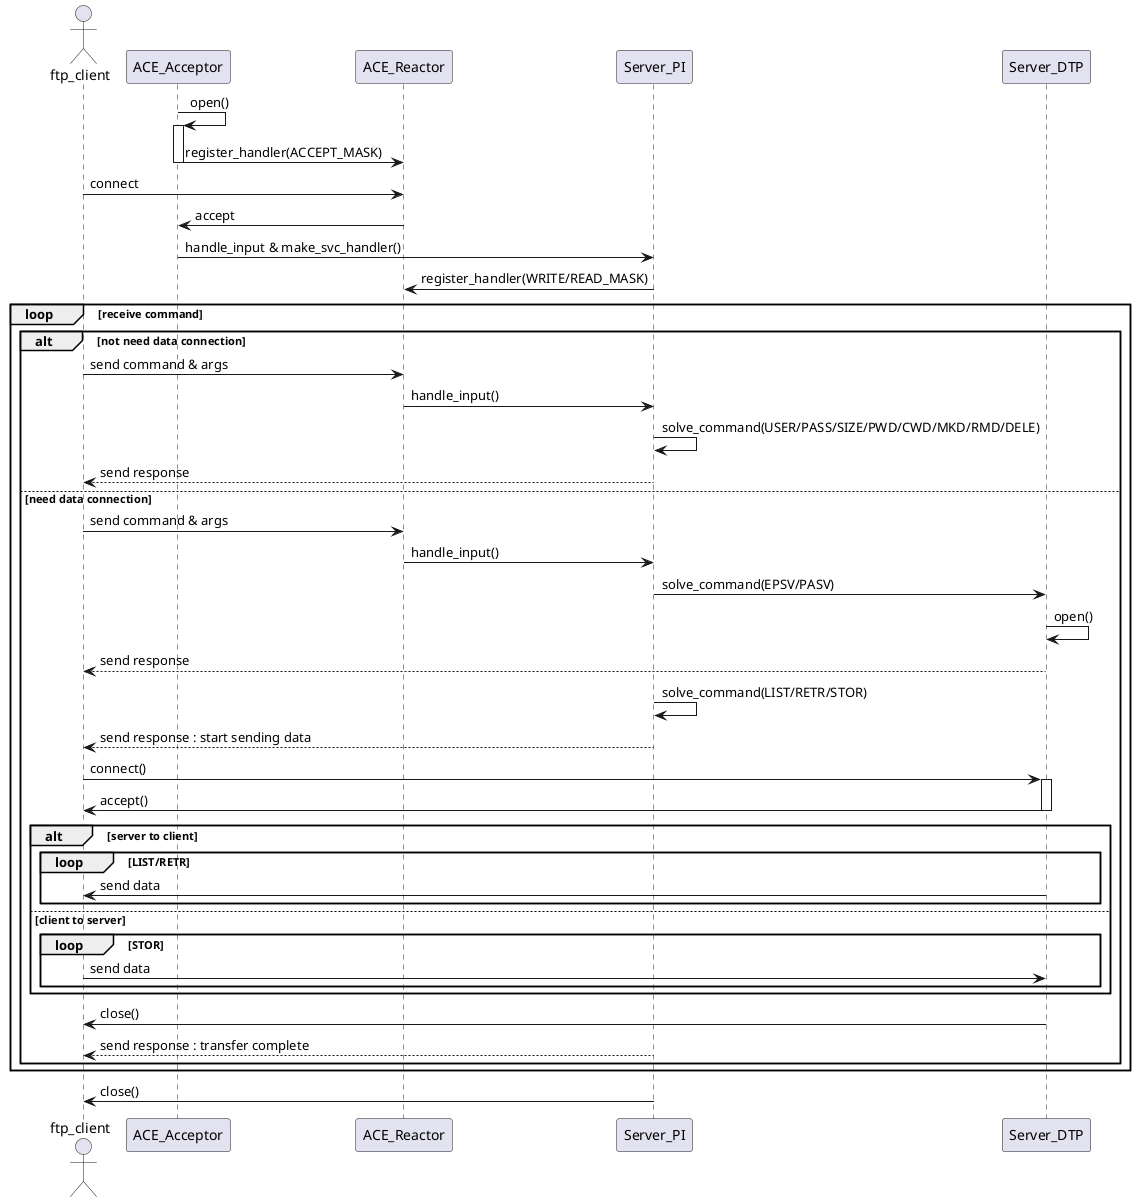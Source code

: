 @startuml sequence
actor ftp_client
participant ACE_Acceptor
participant ACE_Reactor
participant Server_PI
participant Server_DTP

ACE_Acceptor -> ACE_Acceptor : open()
activate ACE_Acceptor
ACE_Acceptor -> ACE_Reactor : register_handler(ACCEPT_MASK)
deactivate ACE_Acceptor

ftp_client -> ACE_Reactor : connect
ACE_Reactor -> ACE_Acceptor : accept
ACE_Acceptor -> Server_PI : handle_input & make_svc_handler()
Server_PI -> ACE_Reactor : register_handler(WRITE/READ_MASK)

loop receive command
    alt not need data connection
        ftp_client -> ACE_Reactor : send command & args
        ACE_Reactor -> Server_PI : handle_input()
        Server_PI -> Server_PI : solve_command(USER/PASS/SIZE/PWD/CWD/MKD/RMD/DELE)
        Server_PI --> ftp_client : send response
    else need data connection
        ftp_client -> ACE_Reactor : send command & args
        ACE_Reactor -> Server_PI : handle_input()
        Server_PI -> Server_DTP : solve_command(EPSV/PASV)
        Server_DTP -> Server_DTP : open()
        Server_DTP --> ftp_client : send response
        Server_PI -> Server_PI : solve_command(LIST/RETR/STOR)
        Server_PI --> ftp_client :send response : start sending data
        ftp_client -> Server_DTP : connect()
        activate Server_DTP
        Server_DTP -> ftp_client : accept()
        deactivate Server_DTP
        alt server to client
            loop LIST/RETR
                Server_DTP -> ftp_client : send data
            end
        else client to server
            loop STOR
                ftp_client -> Server_DTP : send data
            end
        end
        Server_DTP -> ftp_client : close()
        Server_PI --> ftp_client : send response : transfer complete
    end
end

Server_PI -> ftp_client : close()

@enduml
